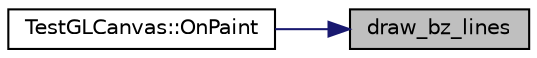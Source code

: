 digraph "draw_bz_lines"
{
 // LATEX_PDF_SIZE
  edge [fontname="Helvetica",fontsize="10",labelfontname="Helvetica",labelfontsize="10"];
  node [fontname="Helvetica",fontsize="10",shape=record];
  rankdir="RL";
  Node1 [label="draw_bz_lines",height=0.2,width=0.4,color="black", fillcolor="grey75", style="filled", fontcolor="black",tooltip="Draw lines of BZ boundaries."];
  Node1 -> Node2 [dir="back",color="midnightblue",fontsize="10",style="solid",fontname="Helvetica"];
  Node2 [label="TestGLCanvas::OnPaint",height=0.2,width=0.4,color="black", fillcolor="white", style="filled",URL="$class_test_g_l_canvas.html#a507573f42eec0cfbda0c00659ff1edc3",tooltip="Glut Display function called by glutDisplayFunc."];
}
